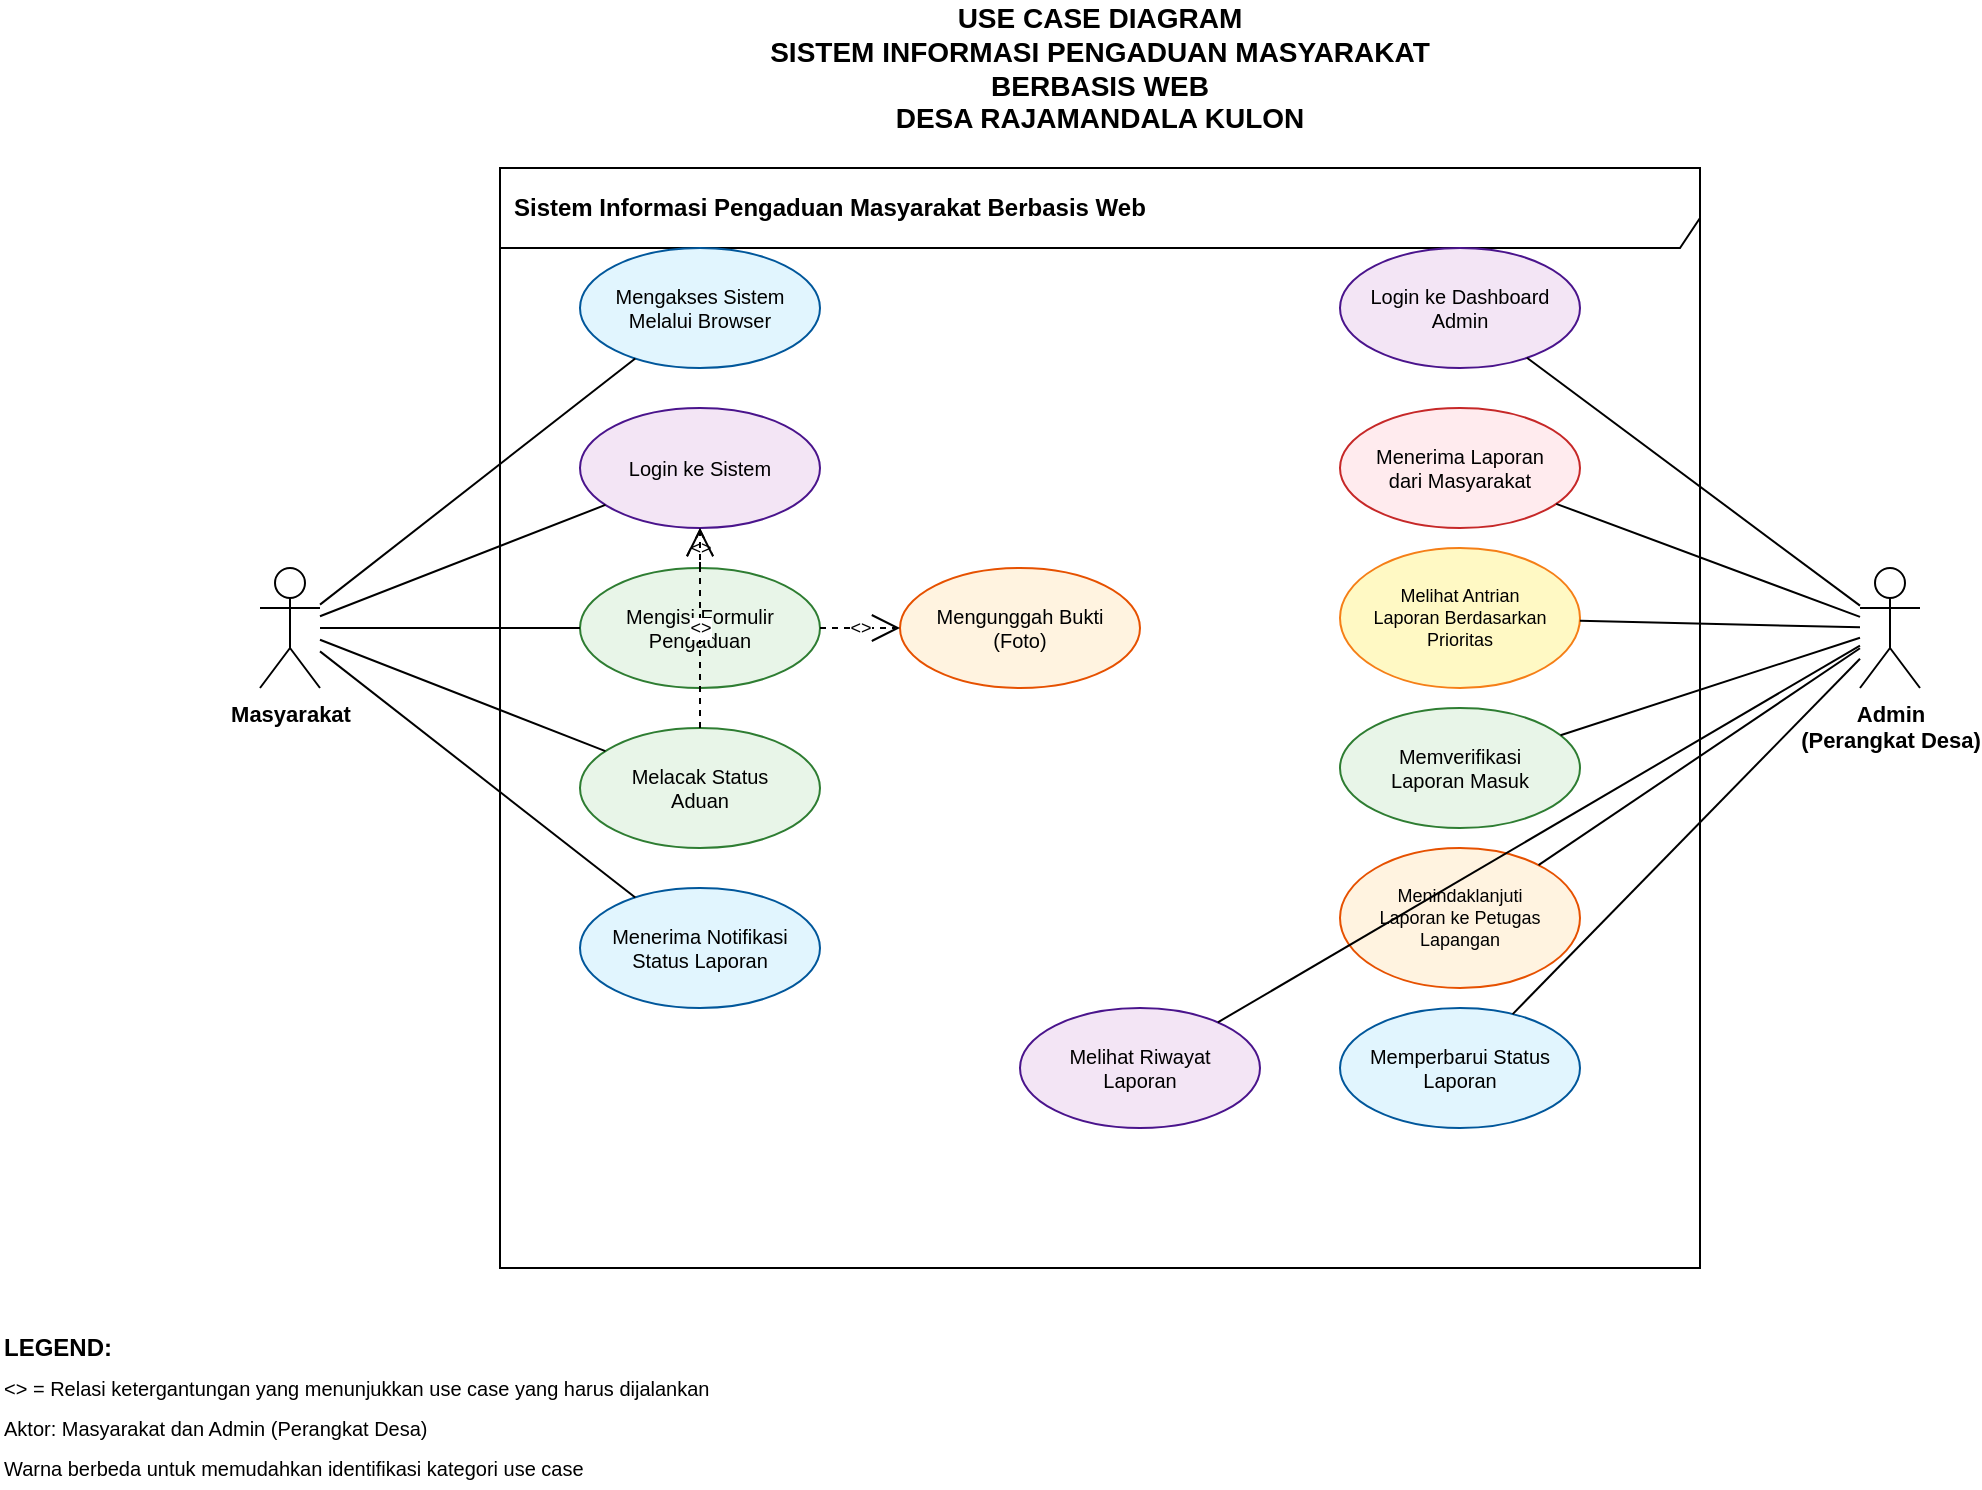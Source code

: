 <?xml version="1.0" encoding="UTF-8"?>
<mxfile version="21.0.0" type="device">
  <diagram name="Use Case Diagram" id="usecase-diagram">
    <mxGraphModel dx="1422" dy="754" grid="1" gridSize="10" guides="1" tooltips="1" connect="1" arrows="1" fold="1" page="1" pageScale="1" pageWidth="1200" pageHeight="800" math="0" shadow="0">
      <root>
        <mxCell id="0" />
        <mxCell id="1" parent="0" />
        
        <!-- Title -->
        <mxCell id="title" value="USE CASE DIAGRAM&#xa;SISTEM INFORMASI PENGADUAN MASYARAKAT BERBASIS WEB&#xa;DESA RAJAMANDALA KULON" style="text;html=1;strokeColor=none;fillColor=none;align=center;verticalAlign=middle;whiteSpace=wrap;rounded=0;fontSize=14;fontStyle=1;" vertex="1" parent="1">
          <mxGeometry x="400" y="20" width="400" height="60" as="geometry" />
        </mxCell>
        
        <!-- System Boundary -->
        <mxCell id="system_boundary" value="Sistem Informasi Pengaduan Masyarakat Berbasis Web" style="shape=umlFrame;whiteSpace=wrap;html=1;width=600;height=40;boundedLbl=1;verticalAlign=middle;align=left;spacingLeft=5;fontSize=12;fontStyle=1;" vertex="1" parent="1">
          <mxGeometry x="300" y="100" width="600" height="550" as="geometry" />
        </mxCell>
        
        <!-- Actors -->
        <!-- Masyarakat Actor -->
        <mxCell id="actor_masyarakat" value="Masyarakat" style="shape=umlActor;verticalLabelPosition=bottom;verticalAlign=top;html=1;outlineConnect=0;fontSize=11;fontStyle=1;" vertex="1" parent="1">
          <mxGeometry x="180" y="300" width="30" height="60" as="geometry" />
        </mxCell>
        
        <!-- Admin Actor -->
        <mxCell id="actor_admin" value="Admin&#xa;(Perangkat Desa)" style="shape=umlActor;verticalLabelPosition=bottom;verticalAlign=top;html=1;outlineConnect=0;fontSize=11;fontStyle=1;" vertex="1" parent="1">
          <mxGeometry x="980" y="300" width="30" height="60" as="geometry" />
        </mxCell>
        
        <!-- Use Cases for Masyarakat -->
        <mxCell id="uc_akses_sistem" value="Mengakses Sistem&#xa;Melalui Browser" style="ellipse;whiteSpace=wrap;html=1;fontSize=10;fillColor=#e1f5fe;strokeColor=#01579b;" vertex="1" parent="1">
          <mxGeometry x="340" y="140" width="120" height="60" as="geometry" />
        </mxCell>
        
        <mxCell id="uc_login_masyarakat" value="Login ke Sistem" style="ellipse;whiteSpace=wrap;html=1;fontSize=10;fillColor=#f3e5f5;strokeColor=#4a148c;" vertex="1" parent="1">
          <mxGeometry x="340" y="220" width="120" height="60" as="geometry" />
        </mxCell>
        
        <mxCell id="uc_isi_formulir" value="Mengisi Formulir&#xa;Pengaduan" style="ellipse;whiteSpace=wrap;html=1;fontSize=10;fillColor=#e8f5e8;strokeColor=#2e7d32;" vertex="1" parent="1">
          <mxGeometry x="340" y="300" width="120" height="60" as="geometry" />
        </mxCell>
        
        <mxCell id="uc_upload_bukti" value="Mengunggah Bukti&#xa;(Foto)" style="ellipse;whiteSpace=wrap;html=1;fontSize=10;fillColor=#fff3e0;strokeColor=#e65100;" vertex="1" parent="1">
          <mxGeometry x="500" y="300" width="120" height="60" as="geometry" />
        </mxCell>
        
        <mxCell id="uc_lacak_status" value="Melacak Status&#xa;Aduan" style="ellipse;whiteSpace=wrap;html=1;fontSize=10;fillColor=#e8f5e8;strokeColor=#2e7d32;" vertex="1" parent="1">
          <mxGeometry x="340" y="380" width="120" height="60" as="geometry" />
        </mxCell>
        
        <mxCell id="uc_terima_notifikasi" value="Menerima Notifikasi&#xa;Status Laporan" style="ellipse;whiteSpace=wrap;html=1;fontSize=10;fillColor=#e1f5fe;strokeColor=#01579b;" vertex="1" parent="1">
          <mxGeometry x="340" y="460" width="120" height="60" as="geometry" />
        </mxCell>
        
        <!-- Use Cases for Admin -->
        <mxCell id="uc_login_admin" value="Login ke Dashboard&#xa;Admin" style="ellipse;whiteSpace=wrap;html=1;fontSize=10;fillColor=#f3e5f5;strokeColor=#4a148c;" vertex="1" parent="1">
          <mxGeometry x="720" y="140" width="120" height="60" as="geometry" />
        </mxCell>
        
        <mxCell id="uc_terima_laporan" value="Menerima Laporan&#xa;dari Masyarakat" style="ellipse;whiteSpace=wrap;html=1;fontSize=10;fillColor=#ffebee;strokeColor=#c62828;" vertex="1" parent="1">
          <mxGeometry x="720" y="220" width="120" height="60" as="geometry" />
        </mxCell>
        
        <mxCell id="uc_lihat_antrian" value="Melihat Antrian&#xa;Laporan Berdasarkan&#xa;Prioritas" style="ellipse;whiteSpace=wrap;html=1;fontSize=9;fillColor=#fff9c4;strokeColor=#f57f17;" vertex="1" parent="1">
          <mxGeometry x="720" y="290" width="120" height="70" as="geometry" />
        </mxCell>
        
        <mxCell id="uc_verifikasi_laporan" value="Memverifikasi&#xa;Laporan Masuk" style="ellipse;whiteSpace=wrap;html=1;fontSize=10;fillColor=#e8f5e8;strokeColor=#2e7d32;" vertex="1" parent="1">
          <mxGeometry x="720" y="370" width="120" height="60" as="geometry" />
        </mxCell>
        
        <mxCell id="uc_tindaklanjuti" value="Menindaklanjuti&#xa;Laporan ke Petugas&#xa;Lapangan" style="ellipse;whiteSpace=wrap;html=1;fontSize=9;fillColor=#fff3e0;strokeColor=#e65100;" vertex="1" parent="1">
          <mxGeometry x="720" y="440" width="120" height="70" as="geometry" />
        </mxCell>
        
        <mxCell id="uc_update_status" value="Memperbarui Status&#xa;Laporan" style="ellipse;whiteSpace=wrap;html=1;fontSize=10;fillColor=#e1f5fe;strokeColor=#01579b;" vertex="1" parent="1">
          <mxGeometry x="720" y="520" width="120" height="60" as="geometry" />
        </mxCell>
        
        <mxCell id="uc_lihat_riwayat" value="Melihat Riwayat&#xa;Laporan" style="ellipse;whiteSpace=wrap;html=1;fontSize=10;fillColor=#f3e5f5;strokeColor=#4a148c;" vertex="1" parent="1">
          <mxGeometry x="560" y="520" width="120" height="60" as="geometry" />
        </mxCell>
        
        <!-- Associations from Masyarakat to Use Cases -->
        <mxCell id="assoc1" value="" style="endArrow=none;html=1;rounded=0;" edge="1" parent="1" source="actor_masyarakat" target="uc_akses_sistem">
          <mxGeometry width="50" height="50" relative="1" as="geometry">
            <mxPoint x="220" y="330" as="sourcePoint" />
            <mxPoint x="340" y="170" as="targetPoint" />
          </mxGeometry>
        </mxCell>
        
        <mxCell id="assoc2" value="" style="endArrow=none;html=1;rounded=0;" edge="1" parent="1" source="actor_masyarakat" target="uc_login_masyarakat">
          <mxGeometry width="50" height="50" relative="1" as="geometry">
            <mxPoint x="220" y="330" as="sourcePoint" />
            <mxPoint x="340" y="250" as="targetPoint" />
          </mxGeometry>
        </mxCell>
        
        <mxCell id="assoc3" value="" style="endArrow=none;html=1;rounded=0;" edge="1" parent="1" source="actor_masyarakat" target="uc_isi_formulir">
          <mxGeometry width="50" height="50" relative="1" as="geometry">
            <mxPoint x="220" y="330" as="sourcePoint" />
            <mxPoint x="340" y="330" as="targetPoint" />
          </mxGeometry>
        </mxCell>
        
        <mxCell id="assoc4" value="" style="endArrow=none;html=1;rounded=0;" edge="1" parent="1" source="actor_masyarakat" target="uc_lacak_status">
          <mxGeometry width="50" height="50" relative="1" as="geometry">
            <mxPoint x="220" y="330" as="sourcePoint" />
            <mxPoint x="340" y="410" as="targetPoint" />
          </mxGeometry>
        </mxCell>
        
        <mxCell id="assoc5" value="" style="endArrow=none;html=1;rounded=0;" edge="1" parent="1" source="actor_masyarakat" target="uc_terima_notifikasi">
          <mxGeometry width="50" height="50" relative="1" as="geometry">
            <mxPoint x="220" y="330" as="sourcePoint" />
            <mxPoint x="340" y="490" as="targetPoint" />
          </mxGeometry>
        </mxCell>
        
        <!-- Associations from Admin to Use Cases -->
        <mxCell id="assoc6" value="" style="endArrow=none;html=1;rounded=0;" edge="1" parent="1" source="actor_admin" target="uc_login_admin">
          <mxGeometry width="50" height="50" relative="1" as="geometry">
            <mxPoint x="980" y="330" as="sourcePoint" />
            <mxPoint x="840" y="170" as="targetPoint" />
          </mxGeometry>
        </mxCell>
        
        <mxCell id="assoc7" value="" style="endArrow=none;html=1;rounded=0;" edge="1" parent="1" source="actor_admin" target="uc_terima_laporan">
          <mxGeometry width="50" height="50" relative="1" as="geometry">
            <mxPoint x="980" y="330" as="sourcePoint" />
            <mxPoint x="840" y="250" as="targetPoint" />
          </mxGeometry>
        </mxCell>
        
        <mxCell id="assoc8" value="" style="endArrow=none;html=1;rounded=0;" edge="1" parent="1" source="actor_admin" target="uc_lihat_antrian">
          <mxGeometry width="50" height="50" relative="1" as="geometry">
            <mxPoint x="980" y="330" as="sourcePoint" />
            <mxPoint x="840" y="325" as="targetPoint" />
          </mxGeometry>
        </mxCell>
        
        <mxCell id="assoc9" value="" style="endArrow=none;html=1;rounded=0;" edge="1" parent="1" source="actor_admin" target="uc_verifikasi_laporan">
          <mxGeometry width="50" height="50" relative="1" as="geometry">
            <mxPoint x="980" y="330" as="sourcePoint" />
            <mxPoint x="840" y="400" as="targetPoint" />
          </mxGeometry>
        </mxCell>
        
        <mxCell id="assoc10" value="" style="endArrow=none;html=1;rounded=0;" edge="1" parent="1" source="actor_admin" target="uc_tindaklanjuti">
          <mxGeometry width="50" height="50" relative="1" as="geometry">
            <mxPoint x="980" y="330" as="sourcePoint" />
            <mxPoint x="840" y="475" as="targetPoint" />
          </mxGeometry>
        </mxCell>
        
        <mxCell id="assoc11" value="" style="endArrow=none;html=1;rounded=0;" edge="1" parent="1" source="actor_admin" target="uc_update_status">
          <mxGeometry width="50" height="50" relative="1" as="geometry">
            <mxPoint x="980" y="330" as="sourcePoint" />
            <mxPoint x="840" y="550" as="targetPoint" />
          </mxGeometry>
        </mxCell>
        
        <mxCell id="assoc12" value="" style="endArrow=none;html=1;rounded=0;" edge="1" parent="1" source="actor_admin" target="uc_lihat_riwayat">
          <mxGeometry width="50" height="50" relative="1" as="geometry">
            <mxPoint x="980" y="330" as="sourcePoint" />
            <mxPoint x="680" y="550" as="targetPoint" />
          </mxGeometry>
        </mxCell>
        
        <!-- Include Relationships -->
        <!-- Login sebagai prasyarat untuk mengisi formulir -->
        <mxCell id="include1" value="&lt;&lt;include&gt;&gt;" style="endArrow=open;endSize=12;dashed=1;html=1;rounded=0;fontSize=9;" edge="1" parent="1" source="uc_isi_formulir" target="uc_login_masyarakat">
          <mxGeometry width="160" relative="1" as="geometry">
            <mxPoint x="380" y="310" as="sourcePoint" />
            <mxPoint x="380" y="270" as="targetPoint" />
          </mxGeometry>
        </mxCell>
        
        <!-- Login sebagai prasyarat untuk melacak status -->
        <mxCell id="include2" value="&lt;&lt;include&gt;&gt;" style="endArrow=open;endSize=12;dashed=1;html=1;rounded=0;fontSize=9;" edge="1" parent="1" source="uc_lacak_status" target="uc_login_masyarakat">
          <mxGeometry width="160" relative="1" as="geometry">
            <mxPoint x="380" y="390" as="sourcePoint" />
            <mxPoint x="380" y="280" as="targetPoint" />
          </mxGeometry>
        </mxCell>
        
        <!-- Upload bukti sebagai bagian dari isi formulir -->
        <mxCell id="include3" value="&lt;&lt;include&gt;&gt;" style="endArrow=open;endSize=12;dashed=1;html=1;rounded=0;fontSize=9;" edge="1" parent="1" source="uc_isi_formulir" target="uc_upload_bukti">
          <mxGeometry width="160" relative="1" as="geometry">
            <mxPoint x="460" y="330" as="sourcePoint" />
            <mxPoint x="500" y="330" as="targetPoint" />
          </mxGeometry>
        </mxCell>
        
        <!-- Legend -->
        <mxCell id="legend_title" value="LEGEND:" style="text;html=1;strokeColor=none;fillColor=none;align=left;verticalAlign=middle;whiteSpace=wrap;rounded=0;fontSize=12;fontStyle=1;" vertex="1" parent="1">
          <mxGeometry x="50" y="680" width="80" height="20" as="geometry" />
        </mxCell>
        
        <mxCell id="legend_include" value="&lt;&lt;include&gt;&gt; = Relasi ketergantungan yang menunjukkan use case yang harus dijalankan" style="text;html=1;strokeColor=none;fillColor=none;align=left;verticalAlign=middle;whiteSpace=wrap;rounded=0;fontSize=10;" vertex="1" parent="1">
          <mxGeometry x="50" y="700" width="400" height="20" as="geometry" />
        </mxCell>
        
        <mxCell id="legend_actors" value="Aktor: Masyarakat dan Admin (Perangkat Desa)" style="text;html=1;strokeColor=none;fillColor=none;align=left;verticalAlign=middle;whiteSpace=wrap;rounded=0;fontSize=10;" vertex="1" parent="1">
          <mxGeometry x="50" y="720" width="300" height="20" as="geometry" />
        </mxCell>
        
        <mxCell id="legend_colors" value="Warna berbeda untuk memudahkan identifikasi kategori use case" style="text;html=1;strokeColor=none;fillColor=none;align=left;verticalAlign=middle;whiteSpace=wrap;rounded=0;fontSize=10;" vertex="1" parent="1">
          <mxGeometry x="50" y="740" width="350" height="20" as="geometry" />
        </mxCell>
        
      </root>
    </mxGraphModel>
  </diagram>
</mxfile>